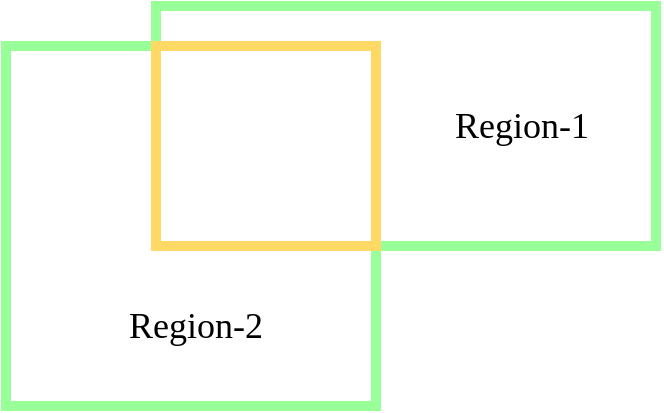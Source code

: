 <mxfile version="10.9.7" type="device"><diagram id="KGpOhaNTSZrYWgoJvMgj" name="第 1 页"><mxGraphModel dx="853" dy="496" grid="1" gridSize="10" guides="1" tooltips="1" connect="1" arrows="1" fold="1" page="1" pageScale="1" pageWidth="827" pageHeight="1169" math="0" shadow="0"><root><mxCell id="0"/><mxCell id="1" parent="0"/><mxCell id="kdYUwCvUS6GEb-IYgHez-1" value="" style="rounded=0;whiteSpace=wrap;html=1;fillColor=none;strokeColor=#99FF99;strokeWidth=5;" vertex="1" parent="1"><mxGeometry x="225" y="150" width="185" height="180" as="geometry"/></mxCell><mxCell id="kdYUwCvUS6GEb-IYgHez-2" value="" style="rounded=0;whiteSpace=wrap;html=1;fillColor=none;strokeColor=#99FF99;strokeWidth=5;" vertex="1" parent="1"><mxGeometry x="300" y="130" width="250" height="120" as="geometry"/></mxCell><mxCell id="kdYUwCvUS6GEb-IYgHez-3" value="Region-1" style="text;html=1;strokeColor=none;fillColor=none;align=center;verticalAlign=middle;whiteSpace=wrap;rounded=0;fontSize=18;fontFamily=Comic Sans MS;" vertex="1" parent="1"><mxGeometry x="413" y="180" width="140" height="20" as="geometry"/></mxCell><mxCell id="kdYUwCvUS6GEb-IYgHez-4" value="Region-2" style="text;html=1;strokeColor=none;fillColor=none;align=center;verticalAlign=middle;whiteSpace=wrap;rounded=0;fontSize=18;fontFamily=Comic Sans MS;" vertex="1" parent="1"><mxGeometry x="250" y="280" width="140" height="20" as="geometry"/></mxCell><mxCell id="kdYUwCvUS6GEb-IYgHez-5" value="" style="rounded=0;whiteSpace=wrap;html=1;strokeColor=#FFD966;strokeWidth=5;fillColor=none;fontFamily=Comic Sans MS;fontSize=18;" vertex="1" parent="1"><mxGeometry x="300" y="150" width="110" height="100" as="geometry"/></mxCell></root></mxGraphModel></diagram></mxfile>